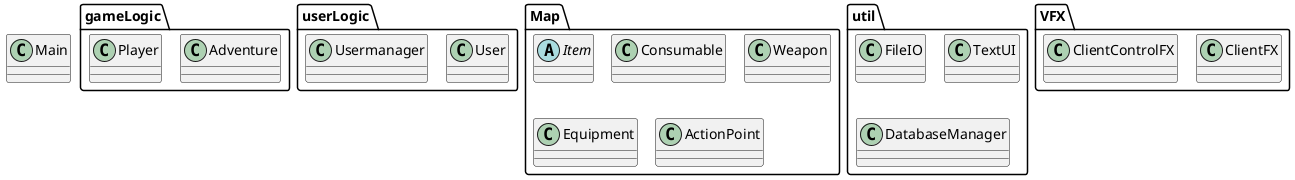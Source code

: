 @startuml
!pragma layout smetana
'https://plantuml.com/class-diagram


class Main

package gameLogic{
class Adventure
class Player
}

package userLogic{
class User
class Usermanager

}

package Map{
abstract class Item
class Consumable
class Weapon
class Equipment
class ActionPoint
}


package util{
class FileIO
class TextUI
class DatabaseManager
}

package VFX{
class ClientFX
class ClientControlFX
}







@enduml
